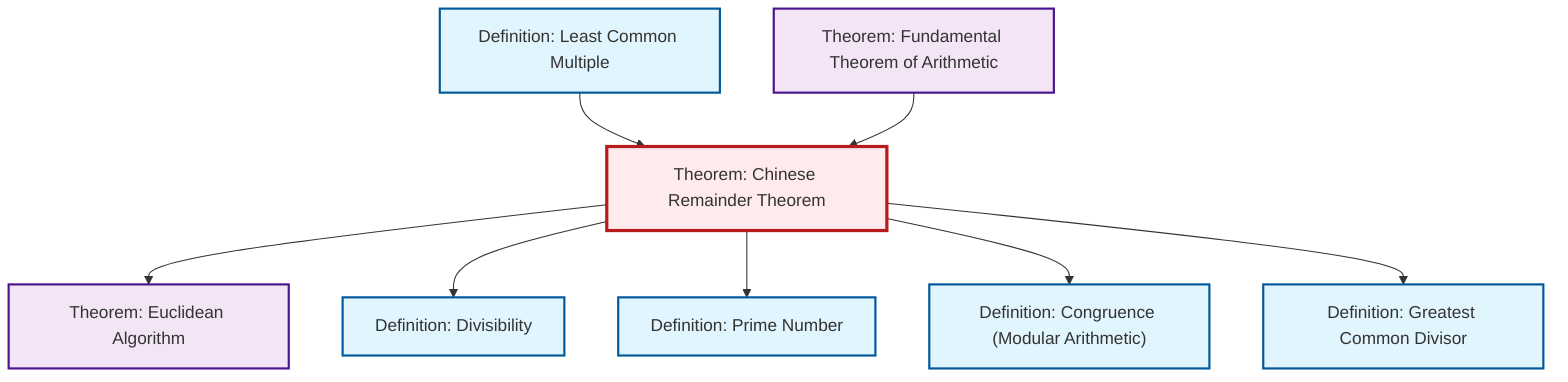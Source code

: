 graph TD
    classDef definition fill:#e1f5fe,stroke:#01579b,stroke-width:2px
    classDef theorem fill:#f3e5f5,stroke:#4a148c,stroke-width:2px
    classDef axiom fill:#fff3e0,stroke:#e65100,stroke-width:2px
    classDef example fill:#e8f5e9,stroke:#1b5e20,stroke-width:2px
    classDef current fill:#ffebee,stroke:#b71c1c,stroke-width:3px
    def-prime["Definition: Prime Number"]:::definition
    def-gcd["Definition: Greatest Common Divisor"]:::definition
    thm-chinese-remainder["Theorem: Chinese Remainder Theorem"]:::theorem
    thm-euclidean-algorithm["Theorem: Euclidean Algorithm"]:::theorem
    def-congruence["Definition: Congruence (Modular Arithmetic)"]:::definition
    thm-fundamental-arithmetic["Theorem: Fundamental Theorem of Arithmetic"]:::theorem
    def-lcm["Definition: Least Common Multiple"]:::definition
    def-divisibility["Definition: Divisibility"]:::definition
    def-lcm --> thm-chinese-remainder
    thm-chinese-remainder --> thm-euclidean-algorithm
    thm-chinese-remainder --> def-divisibility
    thm-chinese-remainder --> def-prime
    thm-chinese-remainder --> def-congruence
    thm-fundamental-arithmetic --> thm-chinese-remainder
    thm-chinese-remainder --> def-gcd
    class thm-chinese-remainder current